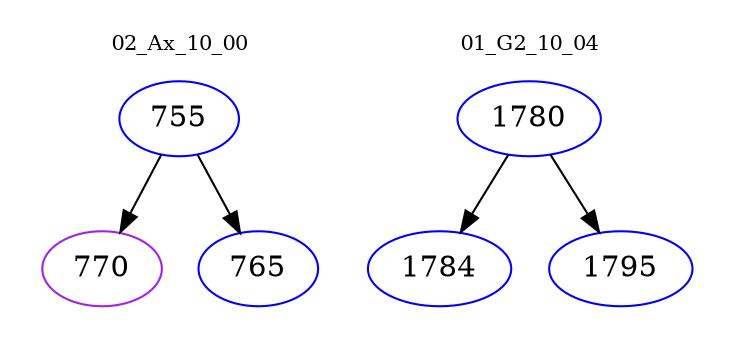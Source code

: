 digraph{
subgraph cluster_0 {
color = white
label = "02_Ax_10_00";
fontsize=10;
T0_755 [label="755", color="blue"]
T0_755 -> T0_770 [color="black"]
T0_770 [label="770", color="purple"]
T0_755 -> T0_765 [color="black"]
T0_765 [label="765", color="blue"]
}
subgraph cluster_1 {
color = white
label = "01_G2_10_04";
fontsize=10;
T1_1780 [label="1780", color="blue"]
T1_1780 -> T1_1784 [color="black"]
T1_1784 [label="1784", color="blue"]
T1_1780 -> T1_1795 [color="black"]
T1_1795 [label="1795", color="blue"]
}
}
